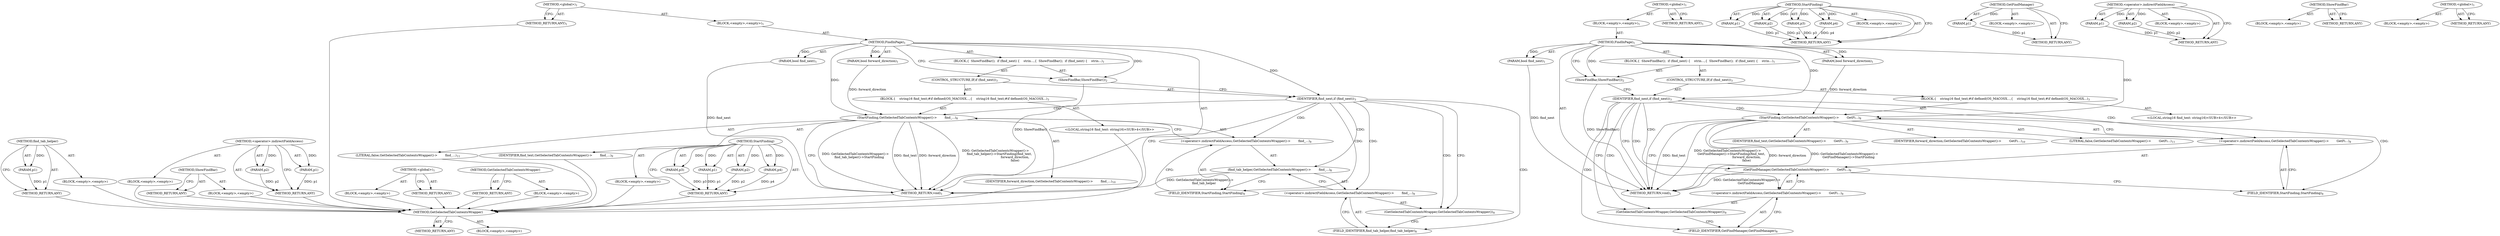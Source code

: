 digraph "&lt;global&gt;" {
vulnerable_65 [label=<(METHOD,GetSelectedTabContentsWrapper)>];
vulnerable_66 [label=<(BLOCK,&lt;empty&gt;,&lt;empty&gt;)>];
vulnerable_67 [label=<(METHOD_RETURN,ANY)>];
vulnerable_6 [label=<(METHOD,&lt;global&gt;)<SUB>1</SUB>>];
vulnerable_7 [label=<(BLOCK,&lt;empty&gt;,&lt;empty&gt;)<SUB>1</SUB>>];
vulnerable_8 [label=<(METHOD,FindInPage)<SUB>1</SUB>>];
vulnerable_9 [label=<(PARAM,bool find_next)<SUB>1</SUB>>];
vulnerable_10 [label=<(PARAM,bool forward_direction)<SUB>1</SUB>>];
vulnerable_11 [label=<(BLOCK,{
  ShowFindBar();
  if (find_next) {
    strin...,{
  ShowFindBar();
  if (find_next) {
    strin...)<SUB>1</SUB>>];
vulnerable_12 [label=<(ShowFindBar,ShowFindBar())<SUB>2</SUB>>];
vulnerable_13 [label=<(CONTROL_STRUCTURE,IF,if (find_next))<SUB>3</SUB>>];
vulnerable_14 [label=<(IDENTIFIER,find_next,if (find_next))<SUB>3</SUB>>];
vulnerable_15 [label=<(BLOCK,{
    string16 find_text;
#if defined(OS_MACOSX...,{
    string16 find_text;
#if defined(OS_MACOSX...)<SUB>3</SUB>>];
vulnerable_16 [label="<(LOCAL,string16 find_text: string16)<SUB>4</SUB>>"];
vulnerable_17 [label=<(StartFinding,GetSelectedTabContentsWrapper()-&gt;
        GetFi...)<SUB>8</SUB>>];
vulnerable_18 [label=<(&lt;operator&gt;.indirectFieldAccess,GetSelectedTabContentsWrapper()-&gt;
        GetFi...)<SUB>8</SUB>>];
vulnerable_19 [label=<(GetFindManager,GetSelectedTabContentsWrapper()-&gt;
        GetFi...)<SUB>8</SUB>>];
vulnerable_20 [label=<(&lt;operator&gt;.indirectFieldAccess,GetSelectedTabContentsWrapper()-&gt;
        GetFi...)<SUB>8</SUB>>];
vulnerable_21 [label=<(GetSelectedTabContentsWrapper,GetSelectedTabContentsWrapper())<SUB>8</SUB>>];
vulnerable_22 [label=<(FIELD_IDENTIFIER,GetFindManager,GetFindManager)<SUB>8</SUB>>];
vulnerable_23 [label=<(FIELD_IDENTIFIER,StartFinding,StartFinding)<SUB>8</SUB>>];
vulnerable_24 [label=<(IDENTIFIER,find_text,GetSelectedTabContentsWrapper()-&gt;
        GetFi...)<SUB>9</SUB>>];
vulnerable_25 [label=<(IDENTIFIER,forward_direction,GetSelectedTabContentsWrapper()-&gt;
        GetFi...)<SUB>10</SUB>>];
vulnerable_26 [label=<(LITERAL,false,GetSelectedTabContentsWrapper()-&gt;
        GetFi...)<SUB>11</SUB>>];
vulnerable_27 [label=<(METHOD_RETURN,void)<SUB>1</SUB>>];
vulnerable_29 [label=<(METHOD_RETURN,ANY)<SUB>1</SUB>>];
vulnerable_49 [label=<(METHOD,StartFinding)>];
vulnerable_50 [label=<(PARAM,p1)>];
vulnerable_51 [label=<(PARAM,p2)>];
vulnerable_52 [label=<(PARAM,p3)>];
vulnerable_53 [label=<(PARAM,p4)>];
vulnerable_54 [label=<(BLOCK,&lt;empty&gt;,&lt;empty&gt;)>];
vulnerable_55 [label=<(METHOD_RETURN,ANY)>];
vulnerable_61 [label=<(METHOD,GetFindManager)>];
vulnerable_62 [label=<(PARAM,p1)>];
vulnerable_63 [label=<(BLOCK,&lt;empty&gt;,&lt;empty&gt;)>];
vulnerable_64 [label=<(METHOD_RETURN,ANY)>];
vulnerable_56 [label=<(METHOD,&lt;operator&gt;.indirectFieldAccess)>];
vulnerable_57 [label=<(PARAM,p1)>];
vulnerable_58 [label=<(PARAM,p2)>];
vulnerable_59 [label=<(BLOCK,&lt;empty&gt;,&lt;empty&gt;)>];
vulnerable_60 [label=<(METHOD_RETURN,ANY)>];
vulnerable_46 [label=<(METHOD,ShowFindBar)>];
vulnerable_47 [label=<(BLOCK,&lt;empty&gt;,&lt;empty&gt;)>];
vulnerable_48 [label=<(METHOD_RETURN,ANY)>];
vulnerable_40 [label=<(METHOD,&lt;global&gt;)<SUB>1</SUB>>];
vulnerable_41 [label=<(BLOCK,&lt;empty&gt;,&lt;empty&gt;)>];
vulnerable_42 [label=<(METHOD_RETURN,ANY)>];
fixed_65 [label=<(METHOD,GetSelectedTabContentsWrapper)>];
fixed_66 [label=<(BLOCK,&lt;empty&gt;,&lt;empty&gt;)>];
fixed_67 [label=<(METHOD_RETURN,ANY)>];
fixed_6 [label=<(METHOD,&lt;global&gt;)<SUB>1</SUB>>];
fixed_7 [label=<(BLOCK,&lt;empty&gt;,&lt;empty&gt;)<SUB>1</SUB>>];
fixed_8 [label=<(METHOD,FindInPage)<SUB>1</SUB>>];
fixed_9 [label=<(PARAM,bool find_next)<SUB>1</SUB>>];
fixed_10 [label=<(PARAM,bool forward_direction)<SUB>1</SUB>>];
fixed_11 [label=<(BLOCK,{
  ShowFindBar();
  if (find_next) {
    strin...,{
  ShowFindBar();
  if (find_next) {
    strin...)<SUB>1</SUB>>];
fixed_12 [label=<(ShowFindBar,ShowFindBar())<SUB>2</SUB>>];
fixed_13 [label=<(CONTROL_STRUCTURE,IF,if (find_next))<SUB>3</SUB>>];
fixed_14 [label=<(IDENTIFIER,find_next,if (find_next))<SUB>3</SUB>>];
fixed_15 [label=<(BLOCK,{
    string16 find_text;
#if defined(OS_MACOSX...,{
    string16 find_text;
#if defined(OS_MACOSX...)<SUB>3</SUB>>];
fixed_16 [label="<(LOCAL,string16 find_text: string16)<SUB>4</SUB>>"];
fixed_17 [label=<(StartFinding,GetSelectedTabContentsWrapper()-&gt;
        find_...)<SUB>8</SUB>>];
fixed_18 [label=<(&lt;operator&gt;.indirectFieldAccess,GetSelectedTabContentsWrapper()-&gt;
        find_...)<SUB>8</SUB>>];
fixed_19 [label=<(find_tab_helper,GetSelectedTabContentsWrapper()-&gt;
        find_...)<SUB>8</SUB>>];
fixed_20 [label=<(&lt;operator&gt;.indirectFieldAccess,GetSelectedTabContentsWrapper()-&gt;
        find_...)<SUB>8</SUB>>];
fixed_21 [label=<(GetSelectedTabContentsWrapper,GetSelectedTabContentsWrapper())<SUB>8</SUB>>];
fixed_22 [label=<(FIELD_IDENTIFIER,find_tab_helper,find_tab_helper)<SUB>8</SUB>>];
fixed_23 [label=<(FIELD_IDENTIFIER,StartFinding,StartFinding)<SUB>8</SUB>>];
fixed_24 [label=<(IDENTIFIER,find_text,GetSelectedTabContentsWrapper()-&gt;
        find_...)<SUB>9</SUB>>];
fixed_25 [label=<(IDENTIFIER,forward_direction,GetSelectedTabContentsWrapper()-&gt;
        find_...)<SUB>10</SUB>>];
fixed_26 [label=<(LITERAL,false,GetSelectedTabContentsWrapper()-&gt;
        find_...)<SUB>11</SUB>>];
fixed_27 [label=<(METHOD_RETURN,void)<SUB>1</SUB>>];
fixed_29 [label=<(METHOD_RETURN,ANY)<SUB>1</SUB>>];
fixed_49 [label=<(METHOD,StartFinding)>];
fixed_50 [label=<(PARAM,p1)>];
fixed_51 [label=<(PARAM,p2)>];
fixed_52 [label=<(PARAM,p3)>];
fixed_53 [label=<(PARAM,p4)>];
fixed_54 [label=<(BLOCK,&lt;empty&gt;,&lt;empty&gt;)>];
fixed_55 [label=<(METHOD_RETURN,ANY)>];
fixed_61 [label=<(METHOD,find_tab_helper)>];
fixed_62 [label=<(PARAM,p1)>];
fixed_63 [label=<(BLOCK,&lt;empty&gt;,&lt;empty&gt;)>];
fixed_64 [label=<(METHOD_RETURN,ANY)>];
fixed_56 [label=<(METHOD,&lt;operator&gt;.indirectFieldAccess)>];
fixed_57 [label=<(PARAM,p1)>];
fixed_58 [label=<(PARAM,p2)>];
fixed_59 [label=<(BLOCK,&lt;empty&gt;,&lt;empty&gt;)>];
fixed_60 [label=<(METHOD_RETURN,ANY)>];
fixed_46 [label=<(METHOD,ShowFindBar)>];
fixed_47 [label=<(BLOCK,&lt;empty&gt;,&lt;empty&gt;)>];
fixed_48 [label=<(METHOD_RETURN,ANY)>];
fixed_40 [label=<(METHOD,&lt;global&gt;)<SUB>1</SUB>>];
fixed_41 [label=<(BLOCK,&lt;empty&gt;,&lt;empty&gt;)>];
fixed_42 [label=<(METHOD_RETURN,ANY)>];
vulnerable_65 -> vulnerable_66  [key=0, label="AST: "];
vulnerable_65 -> vulnerable_67  [key=0, label="AST: "];
vulnerable_65 -> vulnerable_67  [key=1, label="CFG: "];
vulnerable_6 -> vulnerable_7  [key=0, label="AST: "];
vulnerable_6 -> vulnerable_29  [key=0, label="AST: "];
vulnerable_6 -> vulnerable_29  [key=1, label="CFG: "];
vulnerable_7 -> vulnerable_8  [key=0, label="AST: "];
vulnerable_8 -> vulnerable_9  [key=0, label="AST: "];
vulnerable_8 -> vulnerable_9  [key=1, label="DDG: "];
vulnerable_8 -> vulnerable_10  [key=0, label="AST: "];
vulnerable_8 -> vulnerable_10  [key=1, label="DDG: "];
vulnerable_8 -> vulnerable_11  [key=0, label="AST: "];
vulnerable_8 -> vulnerable_27  [key=0, label="AST: "];
vulnerable_8 -> vulnerable_12  [key=0, label="CFG: "];
vulnerable_8 -> vulnerable_12  [key=1, label="DDG: "];
vulnerable_8 -> vulnerable_14  [key=0, label="DDG: "];
vulnerable_8 -> vulnerable_17  [key=0, label="DDG: "];
vulnerable_9 -> vulnerable_27  [key=0, label="DDG: find_next"];
vulnerable_10 -> vulnerable_17  [key=0, label="DDG: forward_direction"];
vulnerable_11 -> vulnerable_12  [key=0, label="AST: "];
vulnerable_11 -> vulnerable_13  [key=0, label="AST: "];
vulnerable_12 -> vulnerable_14  [key=0, label="CFG: "];
vulnerable_12 -> vulnerable_27  [key=0, label="DDG: ShowFindBar()"];
vulnerable_13 -> vulnerable_14  [key=0, label="AST: "];
vulnerable_13 -> vulnerable_15  [key=0, label="AST: "];
vulnerable_14 -> vulnerable_21  [key=0, label="CFG: "];
vulnerable_14 -> vulnerable_21  [key=1, label="CDG: "];
vulnerable_14 -> vulnerable_27  [key=0, label="CFG: "];
vulnerable_14 -> vulnerable_20  [key=0, label="CDG: "];
vulnerable_14 -> vulnerable_17  [key=0, label="CDG: "];
vulnerable_14 -> vulnerable_22  [key=0, label="CDG: "];
vulnerable_14 -> vulnerable_18  [key=0, label="CDG: "];
vulnerable_14 -> vulnerable_23  [key=0, label="CDG: "];
vulnerable_14 -> vulnerable_19  [key=0, label="CDG: "];
vulnerable_15 -> vulnerable_16  [key=0, label="AST: "];
vulnerable_15 -> vulnerable_17  [key=0, label="AST: "];
vulnerable_17 -> vulnerable_18  [key=0, label="AST: "];
vulnerable_17 -> vulnerable_24  [key=0, label="AST: "];
vulnerable_17 -> vulnerable_25  [key=0, label="AST: "];
vulnerable_17 -> vulnerable_26  [key=0, label="AST: "];
vulnerable_17 -> vulnerable_27  [key=0, label="CFG: "];
vulnerable_17 -> vulnerable_27  [key=1, label="DDG: GetSelectedTabContentsWrapper()-&gt;
        GetFindManager()-&gt;StartFinding"];
vulnerable_17 -> vulnerable_27  [key=2, label="DDG: find_text"];
vulnerable_17 -> vulnerable_27  [key=3, label="DDG: forward_direction"];
vulnerable_17 -> vulnerable_27  [key=4, label="DDG: GetSelectedTabContentsWrapper()-&gt;
        GetFindManager()-&gt;StartFinding(find_text,
                                       forward_direction,
                                       false)"];
vulnerable_18 -> vulnerable_19  [key=0, label="AST: "];
vulnerable_18 -> vulnerable_23  [key=0, label="AST: "];
vulnerable_18 -> vulnerable_17  [key=0, label="CFG: "];
vulnerable_19 -> vulnerable_20  [key=0, label="AST: "];
vulnerable_19 -> vulnerable_23  [key=0, label="CFG: "];
vulnerable_19 -> vulnerable_27  [key=0, label="DDG: GetSelectedTabContentsWrapper()-&gt;
        GetFindManager"];
vulnerable_20 -> vulnerable_21  [key=0, label="AST: "];
vulnerable_20 -> vulnerable_22  [key=0, label="AST: "];
vulnerable_20 -> vulnerable_19  [key=0, label="CFG: "];
vulnerable_21 -> vulnerable_22  [key=0, label="CFG: "];
vulnerable_22 -> vulnerable_20  [key=0, label="CFG: "];
vulnerable_23 -> vulnerable_18  [key=0, label="CFG: "];
vulnerable_49 -> vulnerable_50  [key=0, label="AST: "];
vulnerable_49 -> vulnerable_50  [key=1, label="DDG: "];
vulnerable_49 -> vulnerable_54  [key=0, label="AST: "];
vulnerable_49 -> vulnerable_51  [key=0, label="AST: "];
vulnerable_49 -> vulnerable_51  [key=1, label="DDG: "];
vulnerable_49 -> vulnerable_55  [key=0, label="AST: "];
vulnerable_49 -> vulnerable_55  [key=1, label="CFG: "];
vulnerable_49 -> vulnerable_52  [key=0, label="AST: "];
vulnerable_49 -> vulnerable_52  [key=1, label="DDG: "];
vulnerable_49 -> vulnerable_53  [key=0, label="AST: "];
vulnerable_49 -> vulnerable_53  [key=1, label="DDG: "];
vulnerable_50 -> vulnerable_55  [key=0, label="DDG: p1"];
vulnerable_51 -> vulnerable_55  [key=0, label="DDG: p2"];
vulnerable_52 -> vulnerable_55  [key=0, label="DDG: p3"];
vulnerable_53 -> vulnerable_55  [key=0, label="DDG: p4"];
vulnerable_61 -> vulnerable_62  [key=0, label="AST: "];
vulnerable_61 -> vulnerable_62  [key=1, label="DDG: "];
vulnerable_61 -> vulnerable_63  [key=0, label="AST: "];
vulnerable_61 -> vulnerable_64  [key=0, label="AST: "];
vulnerable_61 -> vulnerable_64  [key=1, label="CFG: "];
vulnerable_62 -> vulnerable_64  [key=0, label="DDG: p1"];
vulnerable_56 -> vulnerable_57  [key=0, label="AST: "];
vulnerable_56 -> vulnerable_57  [key=1, label="DDG: "];
vulnerable_56 -> vulnerable_59  [key=0, label="AST: "];
vulnerable_56 -> vulnerable_58  [key=0, label="AST: "];
vulnerable_56 -> vulnerable_58  [key=1, label="DDG: "];
vulnerable_56 -> vulnerable_60  [key=0, label="AST: "];
vulnerable_56 -> vulnerable_60  [key=1, label="CFG: "];
vulnerable_57 -> vulnerable_60  [key=0, label="DDG: p1"];
vulnerable_58 -> vulnerable_60  [key=0, label="DDG: p2"];
vulnerable_46 -> vulnerable_47  [key=0, label="AST: "];
vulnerable_46 -> vulnerable_48  [key=0, label="AST: "];
vulnerable_46 -> vulnerable_48  [key=1, label="CFG: "];
vulnerable_40 -> vulnerable_41  [key=0, label="AST: "];
vulnerable_40 -> vulnerable_42  [key=0, label="AST: "];
vulnerable_40 -> vulnerable_42  [key=1, label="CFG: "];
fixed_65 -> fixed_66  [key=0, label="AST: "];
fixed_65 -> fixed_67  [key=0, label="AST: "];
fixed_65 -> fixed_67  [key=1, label="CFG: "];
fixed_66 -> vulnerable_65  [key=0];
fixed_67 -> vulnerable_65  [key=0];
fixed_6 -> fixed_7  [key=0, label="AST: "];
fixed_6 -> fixed_29  [key=0, label="AST: "];
fixed_6 -> fixed_29  [key=1, label="CFG: "];
fixed_7 -> fixed_8  [key=0, label="AST: "];
fixed_8 -> fixed_9  [key=0, label="AST: "];
fixed_8 -> fixed_9  [key=1, label="DDG: "];
fixed_8 -> fixed_10  [key=0, label="AST: "];
fixed_8 -> fixed_10  [key=1, label="DDG: "];
fixed_8 -> fixed_11  [key=0, label="AST: "];
fixed_8 -> fixed_27  [key=0, label="AST: "];
fixed_8 -> fixed_12  [key=0, label="CFG: "];
fixed_8 -> fixed_12  [key=1, label="DDG: "];
fixed_8 -> fixed_14  [key=0, label="DDG: "];
fixed_8 -> fixed_17  [key=0, label="DDG: "];
fixed_9 -> fixed_27  [key=0, label="DDG: find_next"];
fixed_10 -> fixed_17  [key=0, label="DDG: forward_direction"];
fixed_11 -> fixed_12  [key=0, label="AST: "];
fixed_11 -> fixed_13  [key=0, label="AST: "];
fixed_12 -> fixed_14  [key=0, label="CFG: "];
fixed_12 -> fixed_27  [key=0, label="DDG: ShowFindBar()"];
fixed_13 -> fixed_14  [key=0, label="AST: "];
fixed_13 -> fixed_15  [key=0, label="AST: "];
fixed_14 -> fixed_21  [key=0, label="CFG: "];
fixed_14 -> fixed_21  [key=1, label="CDG: "];
fixed_14 -> fixed_27  [key=0, label="CFG: "];
fixed_14 -> fixed_20  [key=0, label="CDG: "];
fixed_14 -> fixed_17  [key=0, label="CDG: "];
fixed_14 -> fixed_22  [key=0, label="CDG: "];
fixed_14 -> fixed_18  [key=0, label="CDG: "];
fixed_14 -> fixed_23  [key=0, label="CDG: "];
fixed_14 -> fixed_19  [key=0, label="CDG: "];
fixed_15 -> fixed_16  [key=0, label="AST: "];
fixed_15 -> fixed_17  [key=0, label="AST: "];
fixed_16 -> vulnerable_65  [key=0];
fixed_17 -> fixed_18  [key=0, label="AST: "];
fixed_17 -> fixed_24  [key=0, label="AST: "];
fixed_17 -> fixed_25  [key=0, label="AST: "];
fixed_17 -> fixed_26  [key=0, label="AST: "];
fixed_17 -> fixed_27  [key=0, label="CFG: "];
fixed_17 -> fixed_27  [key=1, label="DDG: GetSelectedTabContentsWrapper()-&gt;
        find_tab_helper()-&gt;StartFinding"];
fixed_17 -> fixed_27  [key=2, label="DDG: find_text"];
fixed_17 -> fixed_27  [key=3, label="DDG: forward_direction"];
fixed_17 -> fixed_27  [key=4, label="DDG: GetSelectedTabContentsWrapper()-&gt;
        find_tab_helper()-&gt;StartFinding(find_text,
                                        forward_direction,
                                        false)"];
fixed_18 -> fixed_19  [key=0, label="AST: "];
fixed_18 -> fixed_23  [key=0, label="AST: "];
fixed_18 -> fixed_17  [key=0, label="CFG: "];
fixed_19 -> fixed_20  [key=0, label="AST: "];
fixed_19 -> fixed_23  [key=0, label="CFG: "];
fixed_19 -> fixed_27  [key=0, label="DDG: GetSelectedTabContentsWrapper()-&gt;
        find_tab_helper"];
fixed_20 -> fixed_21  [key=0, label="AST: "];
fixed_20 -> fixed_22  [key=0, label="AST: "];
fixed_20 -> fixed_19  [key=0, label="CFG: "];
fixed_21 -> fixed_22  [key=0, label="CFG: "];
fixed_22 -> fixed_20  [key=0, label="CFG: "];
fixed_23 -> fixed_18  [key=0, label="CFG: "];
fixed_24 -> vulnerable_65  [key=0];
fixed_25 -> vulnerable_65  [key=0];
fixed_26 -> vulnerable_65  [key=0];
fixed_27 -> vulnerable_65  [key=0];
fixed_29 -> vulnerable_65  [key=0];
fixed_49 -> fixed_50  [key=0, label="AST: "];
fixed_49 -> fixed_50  [key=1, label="DDG: "];
fixed_49 -> fixed_54  [key=0, label="AST: "];
fixed_49 -> fixed_51  [key=0, label="AST: "];
fixed_49 -> fixed_51  [key=1, label="DDG: "];
fixed_49 -> fixed_55  [key=0, label="AST: "];
fixed_49 -> fixed_55  [key=1, label="CFG: "];
fixed_49 -> fixed_52  [key=0, label="AST: "];
fixed_49 -> fixed_52  [key=1, label="DDG: "];
fixed_49 -> fixed_53  [key=0, label="AST: "];
fixed_49 -> fixed_53  [key=1, label="DDG: "];
fixed_50 -> fixed_55  [key=0, label="DDG: p1"];
fixed_51 -> fixed_55  [key=0, label="DDG: p2"];
fixed_52 -> fixed_55  [key=0, label="DDG: p3"];
fixed_53 -> fixed_55  [key=0, label="DDG: p4"];
fixed_54 -> vulnerable_65  [key=0];
fixed_55 -> vulnerable_65  [key=0];
fixed_61 -> fixed_62  [key=0, label="AST: "];
fixed_61 -> fixed_62  [key=1, label="DDG: "];
fixed_61 -> fixed_63  [key=0, label="AST: "];
fixed_61 -> fixed_64  [key=0, label="AST: "];
fixed_61 -> fixed_64  [key=1, label="CFG: "];
fixed_62 -> fixed_64  [key=0, label="DDG: p1"];
fixed_63 -> vulnerable_65  [key=0];
fixed_64 -> vulnerable_65  [key=0];
fixed_56 -> fixed_57  [key=0, label="AST: "];
fixed_56 -> fixed_57  [key=1, label="DDG: "];
fixed_56 -> fixed_59  [key=0, label="AST: "];
fixed_56 -> fixed_58  [key=0, label="AST: "];
fixed_56 -> fixed_58  [key=1, label="DDG: "];
fixed_56 -> fixed_60  [key=0, label="AST: "];
fixed_56 -> fixed_60  [key=1, label="CFG: "];
fixed_57 -> fixed_60  [key=0, label="DDG: p1"];
fixed_58 -> fixed_60  [key=0, label="DDG: p2"];
fixed_59 -> vulnerable_65  [key=0];
fixed_60 -> vulnerable_65  [key=0];
fixed_46 -> fixed_47  [key=0, label="AST: "];
fixed_46 -> fixed_48  [key=0, label="AST: "];
fixed_46 -> fixed_48  [key=1, label="CFG: "];
fixed_47 -> vulnerable_65  [key=0];
fixed_48 -> vulnerable_65  [key=0];
fixed_40 -> fixed_41  [key=0, label="AST: "];
fixed_40 -> fixed_42  [key=0, label="AST: "];
fixed_40 -> fixed_42  [key=1, label="CFG: "];
fixed_41 -> vulnerable_65  [key=0];
fixed_42 -> vulnerable_65  [key=0];
}
